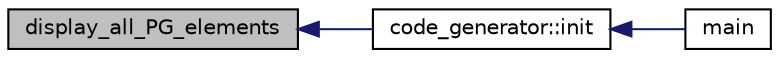 digraph "display_all_PG_elements"
{
  edge [fontname="Helvetica",fontsize="10",labelfontname="Helvetica",labelfontsize="10"];
  node [fontname="Helvetica",fontsize="10",shape=record];
  rankdir="LR";
  Node3823 [label="display_all_PG_elements",height=0.2,width=0.4,color="black", fillcolor="grey75", style="filled", fontcolor="black"];
  Node3823 -> Node3824 [dir="back",color="midnightblue",fontsize="10",style="solid",fontname="Helvetica"];
  Node3824 [label="code_generator::init",height=0.2,width=0.4,color="black", fillcolor="white", style="filled",URL="$db/d37/classcode__generator.html#acfaa1e8badf6f30255203f499b130af8"];
  Node3824 -> Node3825 [dir="back",color="midnightblue",fontsize="10",style="solid",fontname="Helvetica"];
  Node3825 [label="main",height=0.2,width=0.4,color="black", fillcolor="white", style="filled",URL="$d4/d4f/codes_8_c.html#a217dbf8b442f20279ea00b898af96f52"];
}
